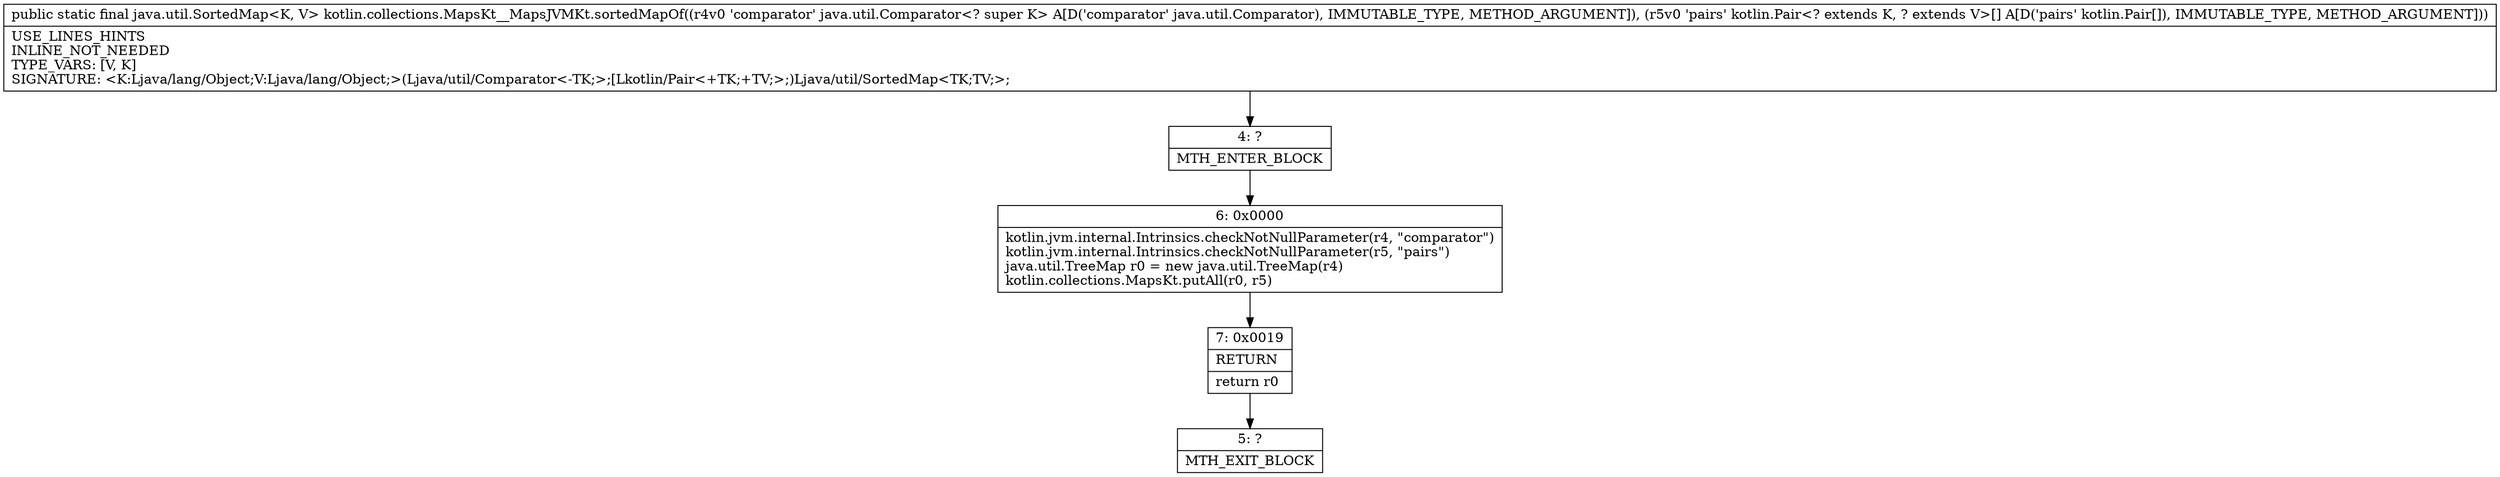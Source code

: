 digraph "CFG forkotlin.collections.MapsKt__MapsJVMKt.sortedMapOf(Ljava\/util\/Comparator;[Lkotlin\/Pair;)Ljava\/util\/SortedMap;" {
Node_4 [shape=record,label="{4\:\ ?|MTH_ENTER_BLOCK\l}"];
Node_6 [shape=record,label="{6\:\ 0x0000|kotlin.jvm.internal.Intrinsics.checkNotNullParameter(r4, \"comparator\")\lkotlin.jvm.internal.Intrinsics.checkNotNullParameter(r5, \"pairs\")\ljava.util.TreeMap r0 = new java.util.TreeMap(r4)\lkotlin.collections.MapsKt.putAll(r0, r5)\l}"];
Node_7 [shape=record,label="{7\:\ 0x0019|RETURN\l|return r0\l}"];
Node_5 [shape=record,label="{5\:\ ?|MTH_EXIT_BLOCK\l}"];
MethodNode[shape=record,label="{public static final java.util.SortedMap\<K, V\> kotlin.collections.MapsKt__MapsJVMKt.sortedMapOf((r4v0 'comparator' java.util.Comparator\<? super K\> A[D('comparator' java.util.Comparator), IMMUTABLE_TYPE, METHOD_ARGUMENT]), (r5v0 'pairs' kotlin.Pair\<? extends K, ? extends V\>[] A[D('pairs' kotlin.Pair[]), IMMUTABLE_TYPE, METHOD_ARGUMENT]))  | USE_LINES_HINTS\lINLINE_NOT_NEEDED\lTYPE_VARS: [V, K]\lSIGNATURE: \<K:Ljava\/lang\/Object;V:Ljava\/lang\/Object;\>(Ljava\/util\/Comparator\<\-TK;\>;[Lkotlin\/Pair\<+TK;+TV;\>;)Ljava\/util\/SortedMap\<TK;TV;\>;\l}"];
MethodNode -> Node_4;Node_4 -> Node_6;
Node_6 -> Node_7;
Node_7 -> Node_5;
}

